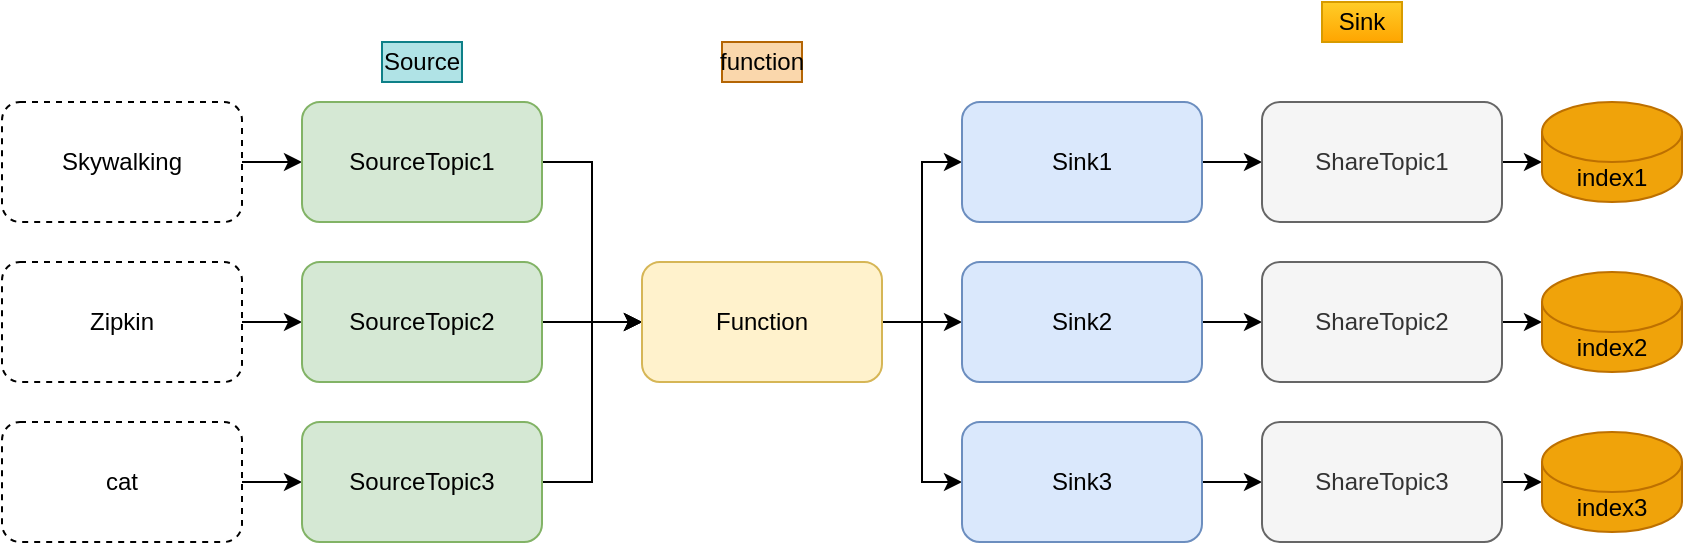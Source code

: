 <mxfile version="14.9.0" type="github">
  <diagram id="gquFNGlcEB4KPsNbVuEu" name="第 1 页">
    <mxGraphModel dx="878" dy="502" grid="1" gridSize="10" guides="1" tooltips="1" connect="1" arrows="1" fold="1" page="1" pageScale="1" pageWidth="827" pageHeight="1169" math="0" shadow="0">
      <root>
        <mxCell id="0" />
        <mxCell id="1" parent="0" />
        <mxCell id="ETJ9JCZCS1mEjzd445x2-8" style="edgeStyle=orthogonalEdgeStyle;rounded=0;orthogonalLoop=1;jettySize=auto;html=1;exitX=1;exitY=0.5;exitDx=0;exitDy=0;entryX=0;entryY=0.5;entryDx=0;entryDy=0;" edge="1" parent="1" source="ETJ9JCZCS1mEjzd445x2-1" target="ETJ9JCZCS1mEjzd445x2-4">
          <mxGeometry relative="1" as="geometry" />
        </mxCell>
        <mxCell id="ETJ9JCZCS1mEjzd445x2-1" value="Skywalking" style="rounded=1;whiteSpace=wrap;html=1;dashed=1;" vertex="1" parent="1">
          <mxGeometry x="70" y="190" width="120" height="60" as="geometry" />
        </mxCell>
        <mxCell id="ETJ9JCZCS1mEjzd445x2-11" style="edgeStyle=orthogonalEdgeStyle;rounded=0;orthogonalLoop=1;jettySize=auto;html=1;exitX=1;exitY=0.5;exitDx=0;exitDy=0;entryX=0;entryY=0.5;entryDx=0;entryDy=0;" edge="1" parent="1" source="ETJ9JCZCS1mEjzd445x2-2" target="ETJ9JCZCS1mEjzd445x2-9">
          <mxGeometry relative="1" as="geometry" />
        </mxCell>
        <mxCell id="ETJ9JCZCS1mEjzd445x2-2" value="Zipkin" style="rounded=1;whiteSpace=wrap;html=1;dashed=1;" vertex="1" parent="1">
          <mxGeometry x="70" y="270" width="120" height="60" as="geometry" />
        </mxCell>
        <mxCell id="ETJ9JCZCS1mEjzd445x2-12" style="edgeStyle=orthogonalEdgeStyle;rounded=0;orthogonalLoop=1;jettySize=auto;html=1;exitX=1;exitY=0.5;exitDx=0;exitDy=0;entryX=0;entryY=0.5;entryDx=0;entryDy=0;" edge="1" parent="1" source="ETJ9JCZCS1mEjzd445x2-3" target="ETJ9JCZCS1mEjzd445x2-10">
          <mxGeometry relative="1" as="geometry" />
        </mxCell>
        <mxCell id="ETJ9JCZCS1mEjzd445x2-3" value="cat" style="rounded=1;whiteSpace=wrap;html=1;dashed=1;" vertex="1" parent="1">
          <mxGeometry x="70" y="350" width="120" height="60" as="geometry" />
        </mxCell>
        <mxCell id="ETJ9JCZCS1mEjzd445x2-18" style="edgeStyle=orthogonalEdgeStyle;rounded=0;orthogonalLoop=1;jettySize=auto;html=1;exitX=1;exitY=0.5;exitDx=0;exitDy=0;entryX=0;entryY=0.5;entryDx=0;entryDy=0;" edge="1" parent="1" source="ETJ9JCZCS1mEjzd445x2-4" target="ETJ9JCZCS1mEjzd445x2-15">
          <mxGeometry relative="1" as="geometry" />
        </mxCell>
        <mxCell id="ETJ9JCZCS1mEjzd445x2-4" value="SourceTopic1" style="rounded=1;whiteSpace=wrap;html=1;fillColor=#d5e8d4;strokeColor=#82b366;" vertex="1" parent="1">
          <mxGeometry x="220" y="190" width="120" height="60" as="geometry" />
        </mxCell>
        <mxCell id="ETJ9JCZCS1mEjzd445x2-19" style="edgeStyle=orthogonalEdgeStyle;rounded=0;orthogonalLoop=1;jettySize=auto;html=1;exitX=1;exitY=0.5;exitDx=0;exitDy=0;" edge="1" parent="1" source="ETJ9JCZCS1mEjzd445x2-9">
          <mxGeometry relative="1" as="geometry">
            <mxPoint x="390" y="300" as="targetPoint" />
          </mxGeometry>
        </mxCell>
        <mxCell id="ETJ9JCZCS1mEjzd445x2-9" value="SourceTopic2" style="rounded=1;whiteSpace=wrap;html=1;fillColor=#d5e8d4;strokeColor=#82b366;" vertex="1" parent="1">
          <mxGeometry x="220" y="270" width="120" height="60" as="geometry" />
        </mxCell>
        <mxCell id="ETJ9JCZCS1mEjzd445x2-21" style="edgeStyle=orthogonalEdgeStyle;rounded=0;orthogonalLoop=1;jettySize=auto;html=1;exitX=1;exitY=0.5;exitDx=0;exitDy=0;entryX=0;entryY=0.5;entryDx=0;entryDy=0;" edge="1" parent="1" source="ETJ9JCZCS1mEjzd445x2-10" target="ETJ9JCZCS1mEjzd445x2-15">
          <mxGeometry relative="1" as="geometry" />
        </mxCell>
        <mxCell id="ETJ9JCZCS1mEjzd445x2-10" value="SourceTopic3" style="rounded=1;whiteSpace=wrap;html=1;fillColor=#d5e8d4;strokeColor=#82b366;" vertex="1" parent="1">
          <mxGeometry x="220" y="350" width="120" height="60" as="geometry" />
        </mxCell>
        <mxCell id="ETJ9JCZCS1mEjzd445x2-13" value="Source" style="text;html=1;strokeColor=#0e8088;fillColor=#b0e3e6;align=center;verticalAlign=middle;whiteSpace=wrap;rounded=0;" vertex="1" parent="1">
          <mxGeometry x="260" y="160" width="40" height="20" as="geometry" />
        </mxCell>
        <mxCell id="ETJ9JCZCS1mEjzd445x2-25" style="edgeStyle=orthogonalEdgeStyle;rounded=0;orthogonalLoop=1;jettySize=auto;html=1;exitX=1;exitY=0.5;exitDx=0;exitDy=0;entryX=0;entryY=0.5;entryDx=0;entryDy=0;" edge="1" parent="1" source="ETJ9JCZCS1mEjzd445x2-15" target="ETJ9JCZCS1mEjzd445x2-22">
          <mxGeometry relative="1" as="geometry" />
        </mxCell>
        <mxCell id="ETJ9JCZCS1mEjzd445x2-26" style="edgeStyle=orthogonalEdgeStyle;rounded=0;orthogonalLoop=1;jettySize=auto;html=1;exitX=1;exitY=0.5;exitDx=0;exitDy=0;entryX=0;entryY=0.5;entryDx=0;entryDy=0;" edge="1" parent="1" source="ETJ9JCZCS1mEjzd445x2-15" target="ETJ9JCZCS1mEjzd445x2-23">
          <mxGeometry relative="1" as="geometry" />
        </mxCell>
        <mxCell id="ETJ9JCZCS1mEjzd445x2-27" style="edgeStyle=orthogonalEdgeStyle;rounded=0;orthogonalLoop=1;jettySize=auto;html=1;exitX=1;exitY=0.5;exitDx=0;exitDy=0;entryX=0;entryY=0.5;entryDx=0;entryDy=0;" edge="1" parent="1" source="ETJ9JCZCS1mEjzd445x2-15" target="ETJ9JCZCS1mEjzd445x2-24">
          <mxGeometry relative="1" as="geometry" />
        </mxCell>
        <mxCell id="ETJ9JCZCS1mEjzd445x2-15" value="Function" style="rounded=1;whiteSpace=wrap;html=1;fillColor=#fff2cc;strokeColor=#d6b656;" vertex="1" parent="1">
          <mxGeometry x="390" y="270" width="120" height="60" as="geometry" />
        </mxCell>
        <mxCell id="ETJ9JCZCS1mEjzd445x2-29" style="edgeStyle=orthogonalEdgeStyle;rounded=0;orthogonalLoop=1;jettySize=auto;html=1;exitX=1;exitY=0.5;exitDx=0;exitDy=0;entryX=0;entryY=0.5;entryDx=0;entryDy=0;" edge="1" parent="1" source="ETJ9JCZCS1mEjzd445x2-22" target="ETJ9JCZCS1mEjzd445x2-28">
          <mxGeometry relative="1" as="geometry" />
        </mxCell>
        <mxCell id="ETJ9JCZCS1mEjzd445x2-22" value="Sink1" style="rounded=1;whiteSpace=wrap;html=1;fillColor=#dae8fc;strokeColor=#6c8ebf;" vertex="1" parent="1">
          <mxGeometry x="550" y="190" width="120" height="60" as="geometry" />
        </mxCell>
        <mxCell id="ETJ9JCZCS1mEjzd445x2-34" style="edgeStyle=orthogonalEdgeStyle;rounded=0;orthogonalLoop=1;jettySize=auto;html=1;exitX=1;exitY=0.5;exitDx=0;exitDy=0;entryX=0;entryY=0.5;entryDx=0;entryDy=0;" edge="1" parent="1" source="ETJ9JCZCS1mEjzd445x2-23" target="ETJ9JCZCS1mEjzd445x2-31">
          <mxGeometry relative="1" as="geometry" />
        </mxCell>
        <mxCell id="ETJ9JCZCS1mEjzd445x2-23" value="Sink2" style="rounded=1;whiteSpace=wrap;html=1;fillColor=#dae8fc;strokeColor=#6c8ebf;" vertex="1" parent="1">
          <mxGeometry x="550" y="270" width="120" height="60" as="geometry" />
        </mxCell>
        <mxCell id="ETJ9JCZCS1mEjzd445x2-35" style="edgeStyle=orthogonalEdgeStyle;rounded=0;orthogonalLoop=1;jettySize=auto;html=1;exitX=1;exitY=0.5;exitDx=0;exitDy=0;entryX=0;entryY=0.5;entryDx=0;entryDy=0;" edge="1" parent="1" source="ETJ9JCZCS1mEjzd445x2-24" target="ETJ9JCZCS1mEjzd445x2-32">
          <mxGeometry relative="1" as="geometry" />
        </mxCell>
        <mxCell id="ETJ9JCZCS1mEjzd445x2-24" value="Sink3" style="rounded=1;whiteSpace=wrap;html=1;fillColor=#dae8fc;strokeColor=#6c8ebf;" vertex="1" parent="1">
          <mxGeometry x="550" y="350" width="120" height="60" as="geometry" />
        </mxCell>
        <mxCell id="ETJ9JCZCS1mEjzd445x2-39" style="edgeStyle=orthogonalEdgeStyle;rounded=0;orthogonalLoop=1;jettySize=auto;html=1;exitX=1;exitY=0.5;exitDx=0;exitDy=0;entryX=0;entryY=0;entryDx=0;entryDy=30;entryPerimeter=0;" edge="1" parent="1" source="ETJ9JCZCS1mEjzd445x2-28" target="ETJ9JCZCS1mEjzd445x2-36">
          <mxGeometry relative="1" as="geometry" />
        </mxCell>
        <mxCell id="ETJ9JCZCS1mEjzd445x2-28" value="ShareTopic1" style="rounded=1;whiteSpace=wrap;html=1;fillColor=#f5f5f5;strokeColor=#666666;fontColor=#333333;" vertex="1" parent="1">
          <mxGeometry x="700" y="190" width="120" height="60" as="geometry" />
        </mxCell>
        <mxCell id="ETJ9JCZCS1mEjzd445x2-40" style="edgeStyle=orthogonalEdgeStyle;rounded=0;orthogonalLoop=1;jettySize=auto;html=1;exitX=1;exitY=0.5;exitDx=0;exitDy=0;entryX=0;entryY=0.5;entryDx=0;entryDy=0;entryPerimeter=0;" edge="1" parent="1" source="ETJ9JCZCS1mEjzd445x2-31" target="ETJ9JCZCS1mEjzd445x2-37">
          <mxGeometry relative="1" as="geometry" />
        </mxCell>
        <mxCell id="ETJ9JCZCS1mEjzd445x2-31" value="ShareTopic2" style="rounded=1;whiteSpace=wrap;html=1;fillColor=#f5f5f5;strokeColor=#666666;fontColor=#333333;" vertex="1" parent="1">
          <mxGeometry x="700" y="270" width="120" height="60" as="geometry" />
        </mxCell>
        <mxCell id="ETJ9JCZCS1mEjzd445x2-41" style="edgeStyle=orthogonalEdgeStyle;rounded=0;orthogonalLoop=1;jettySize=auto;html=1;exitX=1;exitY=0.5;exitDx=0;exitDy=0;entryX=0;entryY=0.5;entryDx=0;entryDy=0;entryPerimeter=0;" edge="1" parent="1" source="ETJ9JCZCS1mEjzd445x2-32" target="ETJ9JCZCS1mEjzd445x2-38">
          <mxGeometry relative="1" as="geometry" />
        </mxCell>
        <mxCell id="ETJ9JCZCS1mEjzd445x2-32" value="ShareTopic3" style="rounded=1;whiteSpace=wrap;html=1;fillColor=#f5f5f5;strokeColor=#666666;fontColor=#333333;" vertex="1" parent="1">
          <mxGeometry x="700" y="350" width="120" height="60" as="geometry" />
        </mxCell>
        <mxCell id="ETJ9JCZCS1mEjzd445x2-36" value="index1" style="shape=cylinder3;whiteSpace=wrap;html=1;boundedLbl=1;backgroundOutline=1;size=15;fillColor=#f0a30a;strokeColor=#BD7000;fontColor=#000000;" vertex="1" parent="1">
          <mxGeometry x="840" y="190" width="70" height="50" as="geometry" />
        </mxCell>
        <mxCell id="ETJ9JCZCS1mEjzd445x2-37" value="index2" style="shape=cylinder3;whiteSpace=wrap;html=1;boundedLbl=1;backgroundOutline=1;size=15;fillColor=#f0a30a;strokeColor=#BD7000;fontColor=#000000;" vertex="1" parent="1">
          <mxGeometry x="840" y="275" width="70" height="50" as="geometry" />
        </mxCell>
        <mxCell id="ETJ9JCZCS1mEjzd445x2-38" value="index3" style="shape=cylinder3;whiteSpace=wrap;html=1;boundedLbl=1;backgroundOutline=1;size=15;fillColor=#f0a30a;strokeColor=#BD7000;fontColor=#000000;" vertex="1" parent="1">
          <mxGeometry x="840" y="355" width="70" height="50" as="geometry" />
        </mxCell>
        <mxCell id="ETJ9JCZCS1mEjzd445x2-42" value="function" style="text;html=1;strokeColor=#b46504;fillColor=#fad7ac;align=center;verticalAlign=middle;whiteSpace=wrap;rounded=0;" vertex="1" parent="1">
          <mxGeometry x="430" y="160" width="40" height="20" as="geometry" />
        </mxCell>
        <mxCell id="ETJ9JCZCS1mEjzd445x2-43" value="Sink" style="text;html=1;strokeColor=#d79b00;fillColor=#ffcd28;align=center;verticalAlign=middle;whiteSpace=wrap;rounded=0;gradientColor=#ffa500;" vertex="1" parent="1">
          <mxGeometry x="730" y="140" width="40" height="20" as="geometry" />
        </mxCell>
      </root>
    </mxGraphModel>
  </diagram>
</mxfile>
